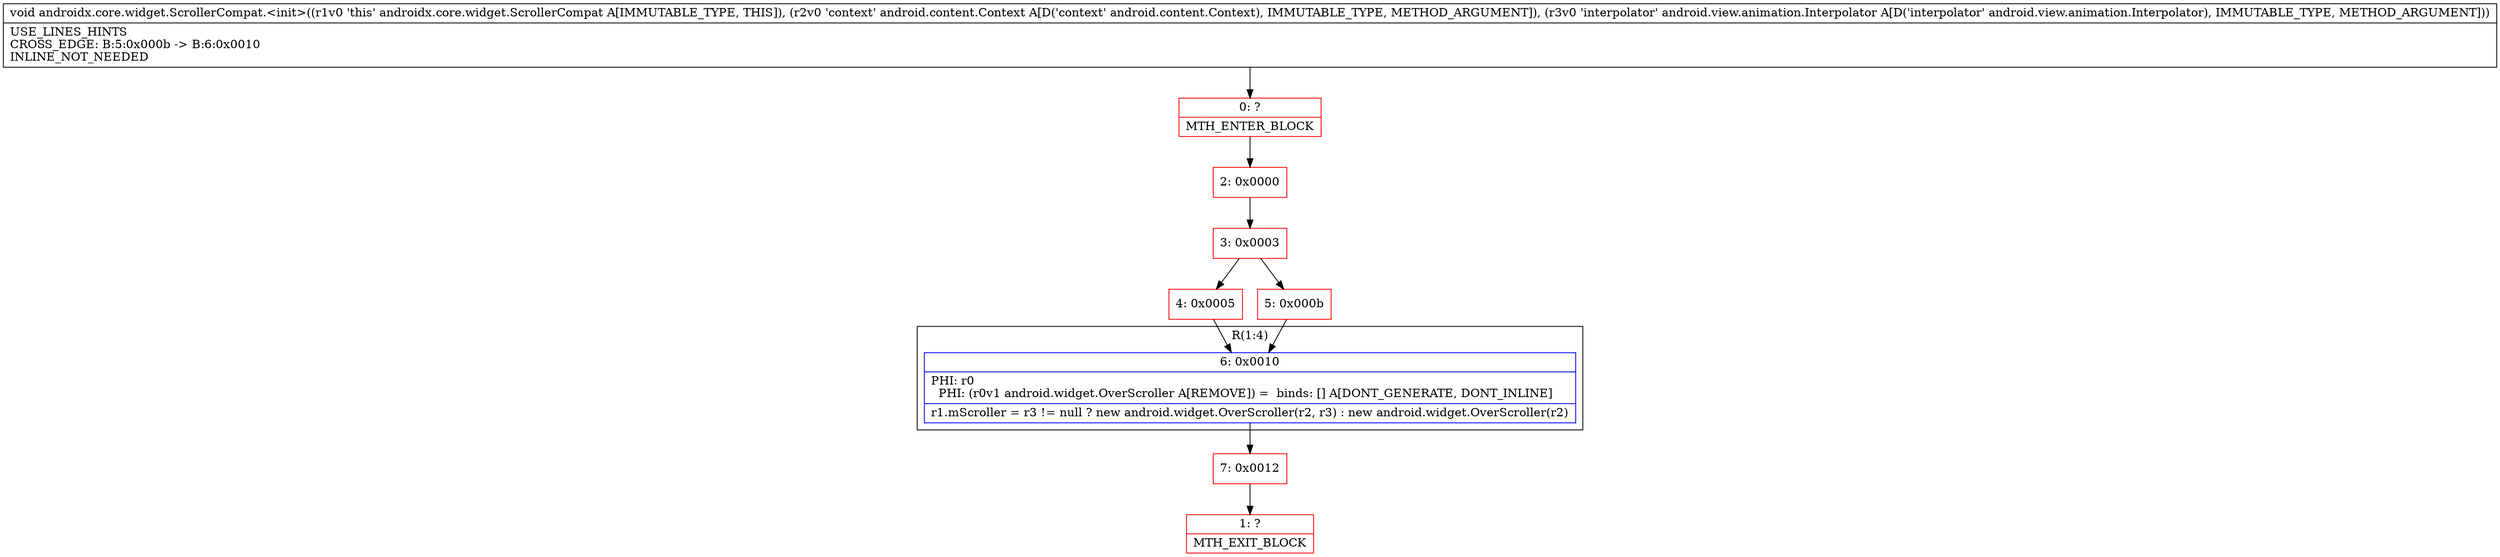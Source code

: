 digraph "CFG forandroidx.core.widget.ScrollerCompat.\<init\>(Landroid\/content\/Context;Landroid\/view\/animation\/Interpolator;)V" {
subgraph cluster_Region_1737574896 {
label = "R(1:4)";
node [shape=record,color=blue];
Node_6 [shape=record,label="{6\:\ 0x0010|PHI: r0 \l  PHI: (r0v1 android.widget.OverScroller A[REMOVE]) =  binds: [] A[DONT_GENERATE, DONT_INLINE]\l|r1.mScroller = r3 != null ? new android.widget.OverScroller(r2, r3) : new android.widget.OverScroller(r2)\l}"];
}
Node_0 [shape=record,color=red,label="{0\:\ ?|MTH_ENTER_BLOCK\l}"];
Node_2 [shape=record,color=red,label="{2\:\ 0x0000}"];
Node_3 [shape=record,color=red,label="{3\:\ 0x0003}"];
Node_4 [shape=record,color=red,label="{4\:\ 0x0005}"];
Node_7 [shape=record,color=red,label="{7\:\ 0x0012}"];
Node_1 [shape=record,color=red,label="{1\:\ ?|MTH_EXIT_BLOCK\l}"];
Node_5 [shape=record,color=red,label="{5\:\ 0x000b}"];
MethodNode[shape=record,label="{void androidx.core.widget.ScrollerCompat.\<init\>((r1v0 'this' androidx.core.widget.ScrollerCompat A[IMMUTABLE_TYPE, THIS]), (r2v0 'context' android.content.Context A[D('context' android.content.Context), IMMUTABLE_TYPE, METHOD_ARGUMENT]), (r3v0 'interpolator' android.view.animation.Interpolator A[D('interpolator' android.view.animation.Interpolator), IMMUTABLE_TYPE, METHOD_ARGUMENT]))  | USE_LINES_HINTS\lCROSS_EDGE: B:5:0x000b \-\> B:6:0x0010\lINLINE_NOT_NEEDED\l}"];
MethodNode -> Node_0;Node_6 -> Node_7;
Node_0 -> Node_2;
Node_2 -> Node_3;
Node_3 -> Node_4;
Node_3 -> Node_5;
Node_4 -> Node_6;
Node_7 -> Node_1;
Node_5 -> Node_6;
}

